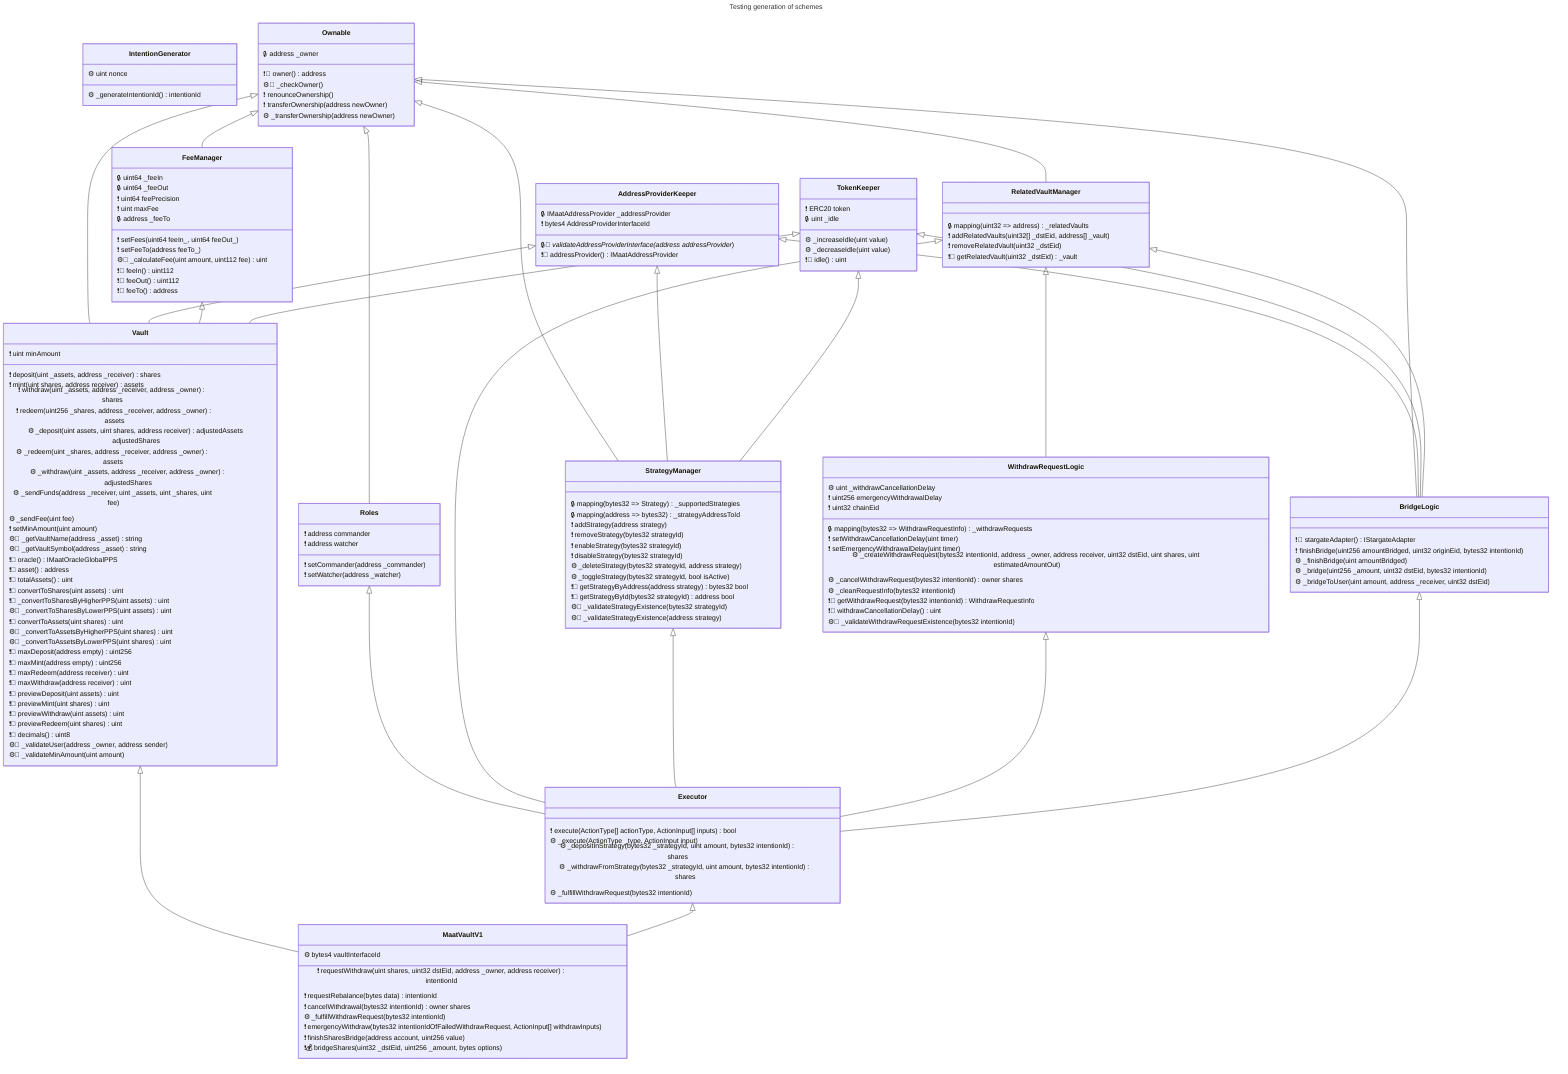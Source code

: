 ---
title: Testing generation of schemes
---
classDiagram

	class IntentionGenerator {
		⚙️ uint nonce
		⚙️ _generateIntentionId() intentionId 
	}

	class Ownable {
		🔒 address _owner
		❗👀 owner() address 
		⚙️👀 _checkOwner() 
		❗ renounceOwnership() 
		❗ transferOwnership(address newOwner) 
		⚙️ _transferOwnership(address newOwner) 
	}

	class FeeManager {
		🔒 uint64 _feeIn
		🔒 uint64 _feeOut
		❗ uint64 feePrecision
		❗ uint maxFee
		🔒 address _feeTo
		❗ setFees(uint64 feeIn_, uint64 feeOut_) 
		❗ setFeeTo(address feeTo_) 
		⚙️🧮 _calculateFee(uint amount, uint112 fee) uint 
		❗👀 feeIn() uint112 
		❗👀 feeOut() uint112 
		❗👀 feeTo() address 
	}

	class AddressProviderKeeper {
		🔒 IMaatAddressProvider _addressProvider
		❗ bytes4 AddressProviderInterfaceId
		🔒👀 _validateAddressProviderInterface(address addressProvider_) 
		❗👀 addressProvider() IMaatAddressProvider 
	}

	class Roles {
		❗ address commander
		❗ address watcher
		❗ setCommander(address _commander) 
		❗ setWatcher(address _watcher) 
	}

	class RelatedVaultManager {
		🔒 mapping(uint32 => address) _relatedVaults
		❗ addRelatedVaults(uint32[] _dstEid, address[] _vault) 
		❗ removeRelatedVault(uint32 _dstEid) 
		❗👀 getRelatedVault(uint32 _dstEid) _vault 
	}

	class WithdrawRequestLogic {
		⚙️ uint _withdrawCancellationDelay
		❗ uint256 emergencyWithdrawalDelay
		❗ uint32 chainEid
		🔒 mapping(bytes32 => WithdrawRequestInfo) _withdrawRequests
		❗ setWithdrawCancellationDelay(uint timer) 
		❗ setEmergencyWithdrawalDelay(uint timer) 
		⚙️ _createWithdrawRequest(bytes32 intentionId, address _owner, address receiver, uint32 dstEid, uint shares, uint estimatedAmountOut) 
		⚙️ _cancelWithdrawRequest(bytes32 intentionId) owner shares 
		⚙️ _cleanRequestInfo(bytes32 intentionId) 
		❗👀 getWithdrawRequest(bytes32 intentionId) WithdrawRequestInfo 
		❗👀 withdrawCancellationDelay() uint 
		⚙️👀 _validateWithdrawRequestExistence(bytes32 intentionId) 
	}

	class TokenKeeper {
		❗ ERC20 token
		🔒 uint _idle
		⚙️ _increaseIdle(uint value) 
		⚙️ _decreaseIdle(uint value) 
		❗👀 idle() uint 
	}

	class StrategyManager {
		🔒 mapping(bytes32 => Strategy) _supportedStrategies
		🔒 mapping(address => bytes32) _strategyAddressToId
		❗ addStrategy(address strategy) 
		❗ removeStrategy(bytes32 strategyId) 
		❗ enableStrategy(bytes32 strategyId) 
		❗ disableStrategy(bytes32 strategyId) 
		⚙️ _deleteStrategy(bytes32 strategyId, address strategy) 
		⚙️ _toggleStrategy(bytes32 strategyId, bool isActive) 
		❗👀 getStrategyByAddress(address strategy) bytes32 bool 
		❗👀 getStrategyById(bytes32 strategyId) address bool 
		⚙️👀 _validateStrategyExistence(bytes32 strategyId) 
		⚙️👀 _validateStrategyExistence(address strategy) 
	}

	class BridgeLogic {
		❗👀 stargateAdapter() IStargateAdapter 
		❗ finishBridge(uint256 amountBridged, uint32 originEid, bytes32 intentionId) 
		⚙️ _finishBridge(uint amountBridged) 
		⚙️ _bridge(uint256 _amount, uint32 dstEid, bytes32 intentionId) 
		⚙️ _bridgeToUser(uint amount, address _receiver, uint32 dstEid) 
	}

	class Executor {
		❗ execute(ActionType[] actionType, ActionInput[] inputs) bool 
		⚙️ _execute(ActionType _type, ActionInput input) 
		⚙️ _depositInStrategy(bytes32 _strategyId, uint amount, bytes32 intentionId) shares 
		⚙️ _withdrawFromStrategy(bytes32 _strategyId, uint amount, bytes32 intentionId) shares 
		⚙️ _fulfillWithdrawRequest(bytes32 intentionId) 
	}

	class Vault {
		❗ uint minAmount
		❗ deposit(uint _assets, address _receiver) shares 
		❗ mint(uint shares, address receiver) assets 
		❗ withdraw(uint _assets, address _receiver, address _owner) shares 
		❗ redeem(uint256 _shares, address _receiver, address _owner) assets 
		⚙️ _deposit(uint assets, uint shares, address receiver) adjustedAssets adjustedShares 
		⚙️ _redeem(uint _shares, address _receiver, address _owner) assets 
		⚙️ _withdraw(uint _assets, address _receiver, address _owner) adjustedShares 
		⚙️ _sendFunds(address _receiver, uint _assets, uint _shares, uint fee) 
		⚙️ _sendFee(uint fee) 
		❗ setMinAmount(uint amount) 
		⚙️👀 _getVaultName(address _asset) string 
		⚙️👀 _getVaultSymbol(address _asset) string 
		❗👀 oracle() IMaatOracleGlobalPPS 
		❗👀 asset() address 
		❗👀 totalAssets() uint 
		❗👀 convertToShares(uint assets) uint 
		❗👀 _convertToSharesByHigherPPS(uint assets) uint 
		⚙️👀 _convertToSharesByLowerPPS(uint assets) uint 
		❗👀 convertToAssets(uint shares) uint 
		⚙️👀 _convertToAssetsByHigherPPS(uint shares) uint 
		⚙️👀 _convertToAssetsByLowerPPS(uint shares) uint 
		❗👀 maxDeposit(address empty) uint256 
		❗👀 maxMint(address empty) uint256 
		❗👀 maxRedeem(address receiver) uint 
		❗👀 maxWithdraw(address receiver) uint 
		❗👀 previewDeposit(uint assets) uint 
		❗👀 previewMint(uint shares) uint 
		❗👀 previewWithdraw(uint assets) uint 
		❗👀 previewRedeem(uint shares) uint 
		❗👀 decimals() uint8 
		⚙️🧮 _validateUser(address _owner, address sender) 
		⚙️👀 _validateMinAmount(uint amount) 
	}

	class MaatVaultV1 {
		⚙️ bytes4 vaultInterfaceId
		❗ requestWithdraw(uint shares, uint32 dstEid, address _owner, address receiver) intentionId 
		❗ requestRebalance(bytes data) intentionId 
		❗ cancelWithdrawal(bytes32 intentionId) owner shares 
		⚙️ _fulfillWithdrawRequest(bytes32 intentionId) 
		❗ emergencyWithdraw(bytes32 intentionIdOfFailedWithdrawRequest, ActionInput[] withdrawInputs) 
		❗ finishSharesBridge(address account, uint256 value) 
		❗💰 bridgeShares(uint32 _dstEid, uint256 _amount, bytes options) 
	}



	Ownable <|-- FeeManager

	Ownable <|-- Roles

	Ownable <|-- RelatedVaultManager

	RelatedVaultManager <|-- WithdrawRequestLogic

	Ownable <|-- StrategyManager

	AddressProviderKeeper <|-- StrategyManager

	TokenKeeper <|-- StrategyManager

	Ownable <|-- BridgeLogic

	AddressProviderKeeper <|-- BridgeLogic

	TokenKeeper <|-- BridgeLogic

	RelatedVaultManager <|-- BridgeLogic

	Roles <|-- Executor

	RelatedVaultManager <|-- Executor

	StrategyManager <|-- Executor

	WithdrawRequestLogic <|-- Executor

	BridgeLogic <|-- Executor

	Ownable <|-- Vault

	AddressProviderKeeper <|-- Vault

	FeeManager <|-- Vault

	TokenKeeper <|-- Vault

	Vault <|-- MaatVaultV1

	Executor <|-- MaatVaultV1